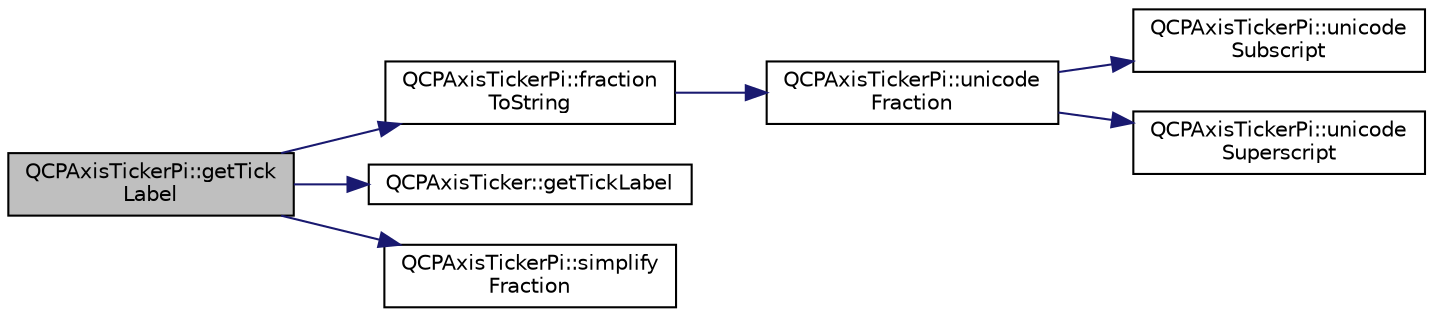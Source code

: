 digraph "QCPAxisTickerPi::getTickLabel"
{
 // LATEX_PDF_SIZE
  edge [fontname="Helvetica",fontsize="10",labelfontname="Helvetica",labelfontsize="10"];
  node [fontname="Helvetica",fontsize="10",shape=record];
  rankdir="LR";
  Node1 [label="QCPAxisTickerPi::getTick\lLabel",height=0.2,width=0.4,color="black", fillcolor="grey75", style="filled", fontcolor="black",tooltip=" "];
  Node1 -> Node2 [color="midnightblue",fontsize="10",style="solid",fontname="Helvetica"];
  Node2 [label="QCPAxisTickerPi::fraction\lToString",height=0.2,width=0.4,color="black", fillcolor="white", style="filled",URL="$classQCPAxisTickerPi.html#afb59d434358173eb5b58e41255bea904",tooltip=" "];
  Node2 -> Node3 [color="midnightblue",fontsize="10",style="solid",fontname="Helvetica"];
  Node3 [label="QCPAxisTickerPi::unicode\lFraction",height=0.2,width=0.4,color="black", fillcolor="white", style="filled",URL="$classQCPAxisTickerPi.html#ade6f7e49238e986e9aed74178a78d8d3",tooltip=" "];
  Node3 -> Node4 [color="midnightblue",fontsize="10",style="solid",fontname="Helvetica"];
  Node4 [label="QCPAxisTickerPi::unicode\lSubscript",height=0.2,width=0.4,color="black", fillcolor="white", style="filled",URL="$classQCPAxisTickerPi.html#a5b3bb340adb888a30a96225e1ca23c7a",tooltip=" "];
  Node3 -> Node5 [color="midnightblue",fontsize="10",style="solid",fontname="Helvetica"];
  Node5 [label="QCPAxisTickerPi::unicode\lSuperscript",height=0.2,width=0.4,color="black", fillcolor="white", style="filled",URL="$classQCPAxisTickerPi.html#a34798972670b3760d649ccfe0d0ee9a5",tooltip=" "];
  Node1 -> Node6 [color="midnightblue",fontsize="10",style="solid",fontname="Helvetica"];
  Node6 [label="QCPAxisTicker::getTickLabel",height=0.2,width=0.4,color="black", fillcolor="white", style="filled",URL="$classQCPAxisTicker.html#a8201eb4aa8be192bf786b126eb5ee089",tooltip=" "];
  Node1 -> Node7 [color="midnightblue",fontsize="10",style="solid",fontname="Helvetica"];
  Node7 [label="QCPAxisTickerPi::simplify\lFraction",height=0.2,width=0.4,color="black", fillcolor="white", style="filled",URL="$classQCPAxisTickerPi.html#a0e30609aed5025d331cb61671f0115d0",tooltip=" "];
}

